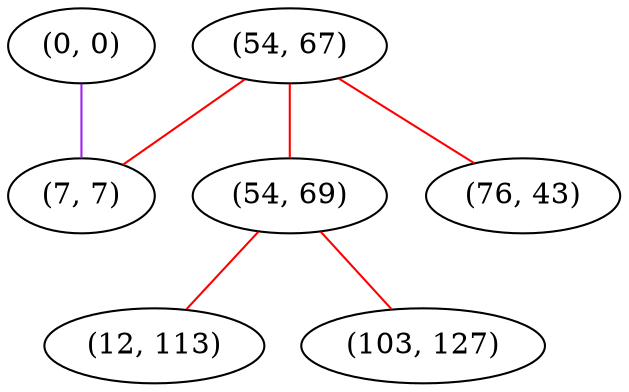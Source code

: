 graph "" {
"(54, 67)";
"(0, 0)";
"(7, 7)";
"(54, 69)";
"(12, 113)";
"(103, 127)";
"(76, 43)";
"(54, 67)" -- "(76, 43)"  [color=red, key=0, weight=1];
"(54, 67)" -- "(7, 7)"  [color=red, key=0, weight=1];
"(54, 67)" -- "(54, 69)"  [color=red, key=0, weight=1];
"(0, 0)" -- "(7, 7)"  [color=purple, key=0, weight=4];
"(54, 69)" -- "(12, 113)"  [color=red, key=0, weight=1];
"(54, 69)" -- "(103, 127)"  [color=red, key=0, weight=1];
}
